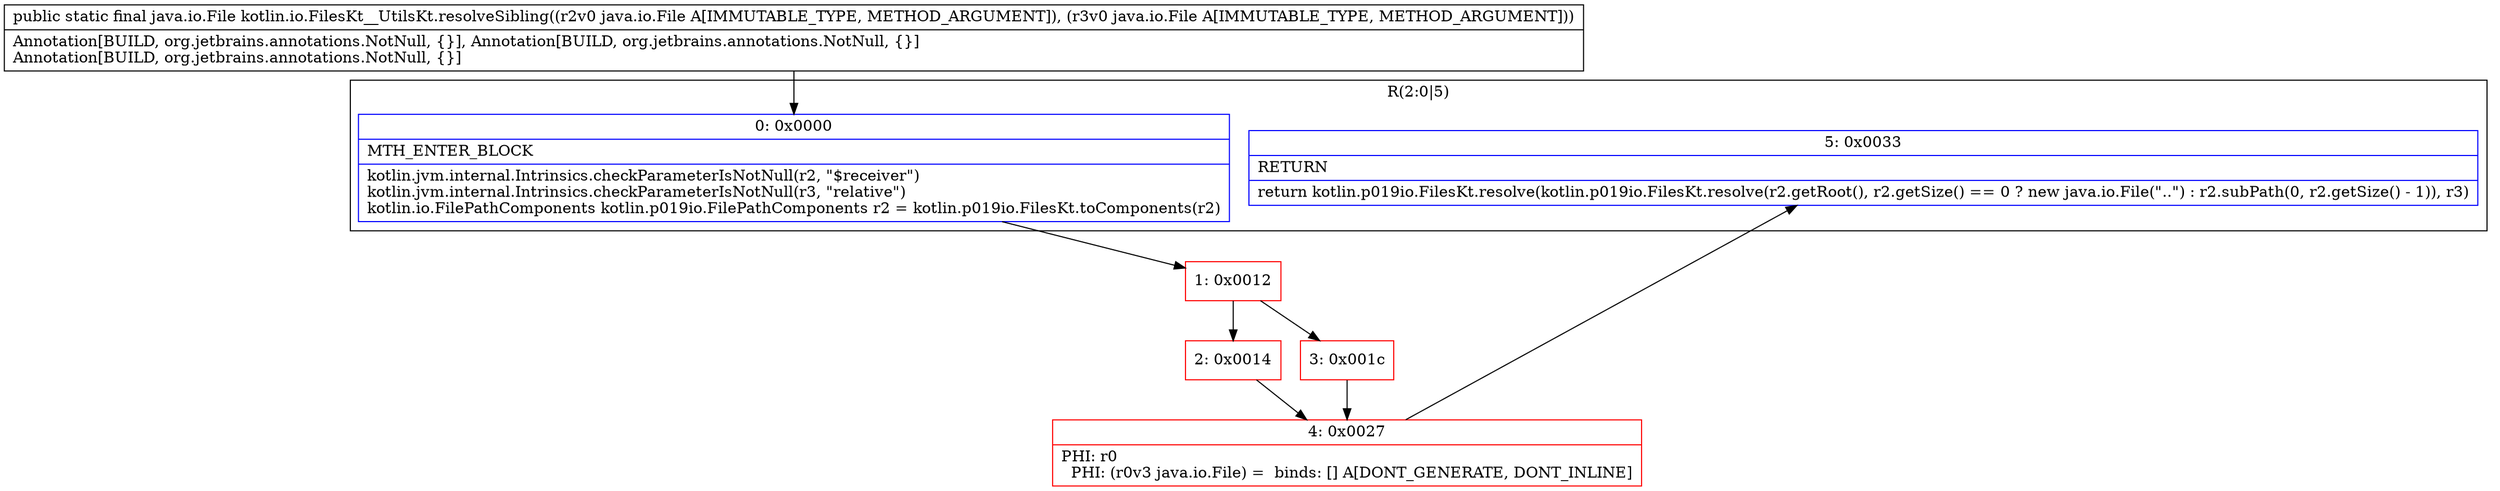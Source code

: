 digraph "CFG forkotlin.io.FilesKt__UtilsKt.resolveSibling(Ljava\/io\/File;Ljava\/io\/File;)Ljava\/io\/File;" {
subgraph cluster_Region_527411204 {
label = "R(2:0|5)";
node [shape=record,color=blue];
Node_0 [shape=record,label="{0\:\ 0x0000|MTH_ENTER_BLOCK\l|kotlin.jvm.internal.Intrinsics.checkParameterIsNotNull(r2, \"$receiver\")\lkotlin.jvm.internal.Intrinsics.checkParameterIsNotNull(r3, \"relative\")\lkotlin.io.FilePathComponents kotlin.p019io.FilePathComponents r2 = kotlin.p019io.FilesKt.toComponents(r2)\l}"];
Node_5 [shape=record,label="{5\:\ 0x0033|RETURN\l|return kotlin.p019io.FilesKt.resolve(kotlin.p019io.FilesKt.resolve(r2.getRoot(), r2.getSize() == 0 ? new java.io.File(\"..\") : r2.subPath(0, r2.getSize() \- 1)), r3)\l}"];
}
Node_1 [shape=record,color=red,label="{1\:\ 0x0012}"];
Node_2 [shape=record,color=red,label="{2\:\ 0x0014}"];
Node_3 [shape=record,color=red,label="{3\:\ 0x001c}"];
Node_4 [shape=record,color=red,label="{4\:\ 0x0027|PHI: r0 \l  PHI: (r0v3 java.io.File) =  binds: [] A[DONT_GENERATE, DONT_INLINE]\l}"];
MethodNode[shape=record,label="{public static final java.io.File kotlin.io.FilesKt__UtilsKt.resolveSibling((r2v0 java.io.File A[IMMUTABLE_TYPE, METHOD_ARGUMENT]), (r3v0 java.io.File A[IMMUTABLE_TYPE, METHOD_ARGUMENT]))  | Annotation[BUILD, org.jetbrains.annotations.NotNull, \{\}], Annotation[BUILD, org.jetbrains.annotations.NotNull, \{\}]\lAnnotation[BUILD, org.jetbrains.annotations.NotNull, \{\}]\l}"];
MethodNode -> Node_0;
Node_0 -> Node_1;
Node_1 -> Node_2;
Node_1 -> Node_3;
Node_2 -> Node_4;
Node_3 -> Node_4;
Node_4 -> Node_5;
}

